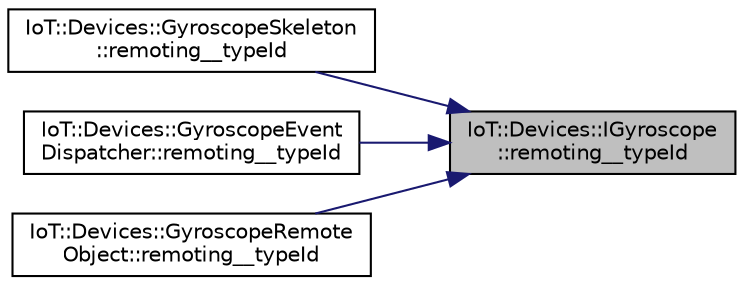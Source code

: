 digraph "IoT::Devices::IGyroscope::remoting__typeId"
{
 // LATEX_PDF_SIZE
  edge [fontname="Helvetica",fontsize="10",labelfontname="Helvetica",labelfontsize="10"];
  node [fontname="Helvetica",fontsize="10",shape=record];
  rankdir="RL";
  Node1 [label="IoT::Devices::IGyroscope\l::remoting__typeId",height=0.2,width=0.4,color="black", fillcolor="grey75", style="filled", fontcolor="black",tooltip=" "];
  Node1 -> Node2 [dir="back",color="midnightblue",fontsize="10",style="solid"];
  Node2 [label="IoT::Devices::GyroscopeSkeleton\l::remoting__typeId",height=0.2,width=0.4,color="black", fillcolor="white", style="filled",URL="$classIoT_1_1Devices_1_1GyroscopeSkeleton.html#a54aec45688484b87dabad7f341313db6",tooltip="Destroys a GyroscopeSkeleton."];
  Node1 -> Node3 [dir="back",color="midnightblue",fontsize="10",style="solid"];
  Node3 [label="IoT::Devices::GyroscopeEvent\lDispatcher::remoting__typeId",height=0.2,width=0.4,color="black", fillcolor="white", style="filled",URL="$classIoT_1_1Devices_1_1GyroscopeEventDispatcher.html#a042898aa7c2f8df607df6f8750b50712",tooltip=" "];
  Node1 -> Node4 [dir="back",color="midnightblue",fontsize="10",style="solid"];
  Node4 [label="IoT::Devices::GyroscopeRemote\lObject::remoting__typeId",height=0.2,width=0.4,color="black", fillcolor="white", style="filled",URL="$classIoT_1_1Devices_1_1GyroscopeRemoteObject.html#a3144130b603a80fd003f07d9178f2371",tooltip="Returns the object's URI."];
}
